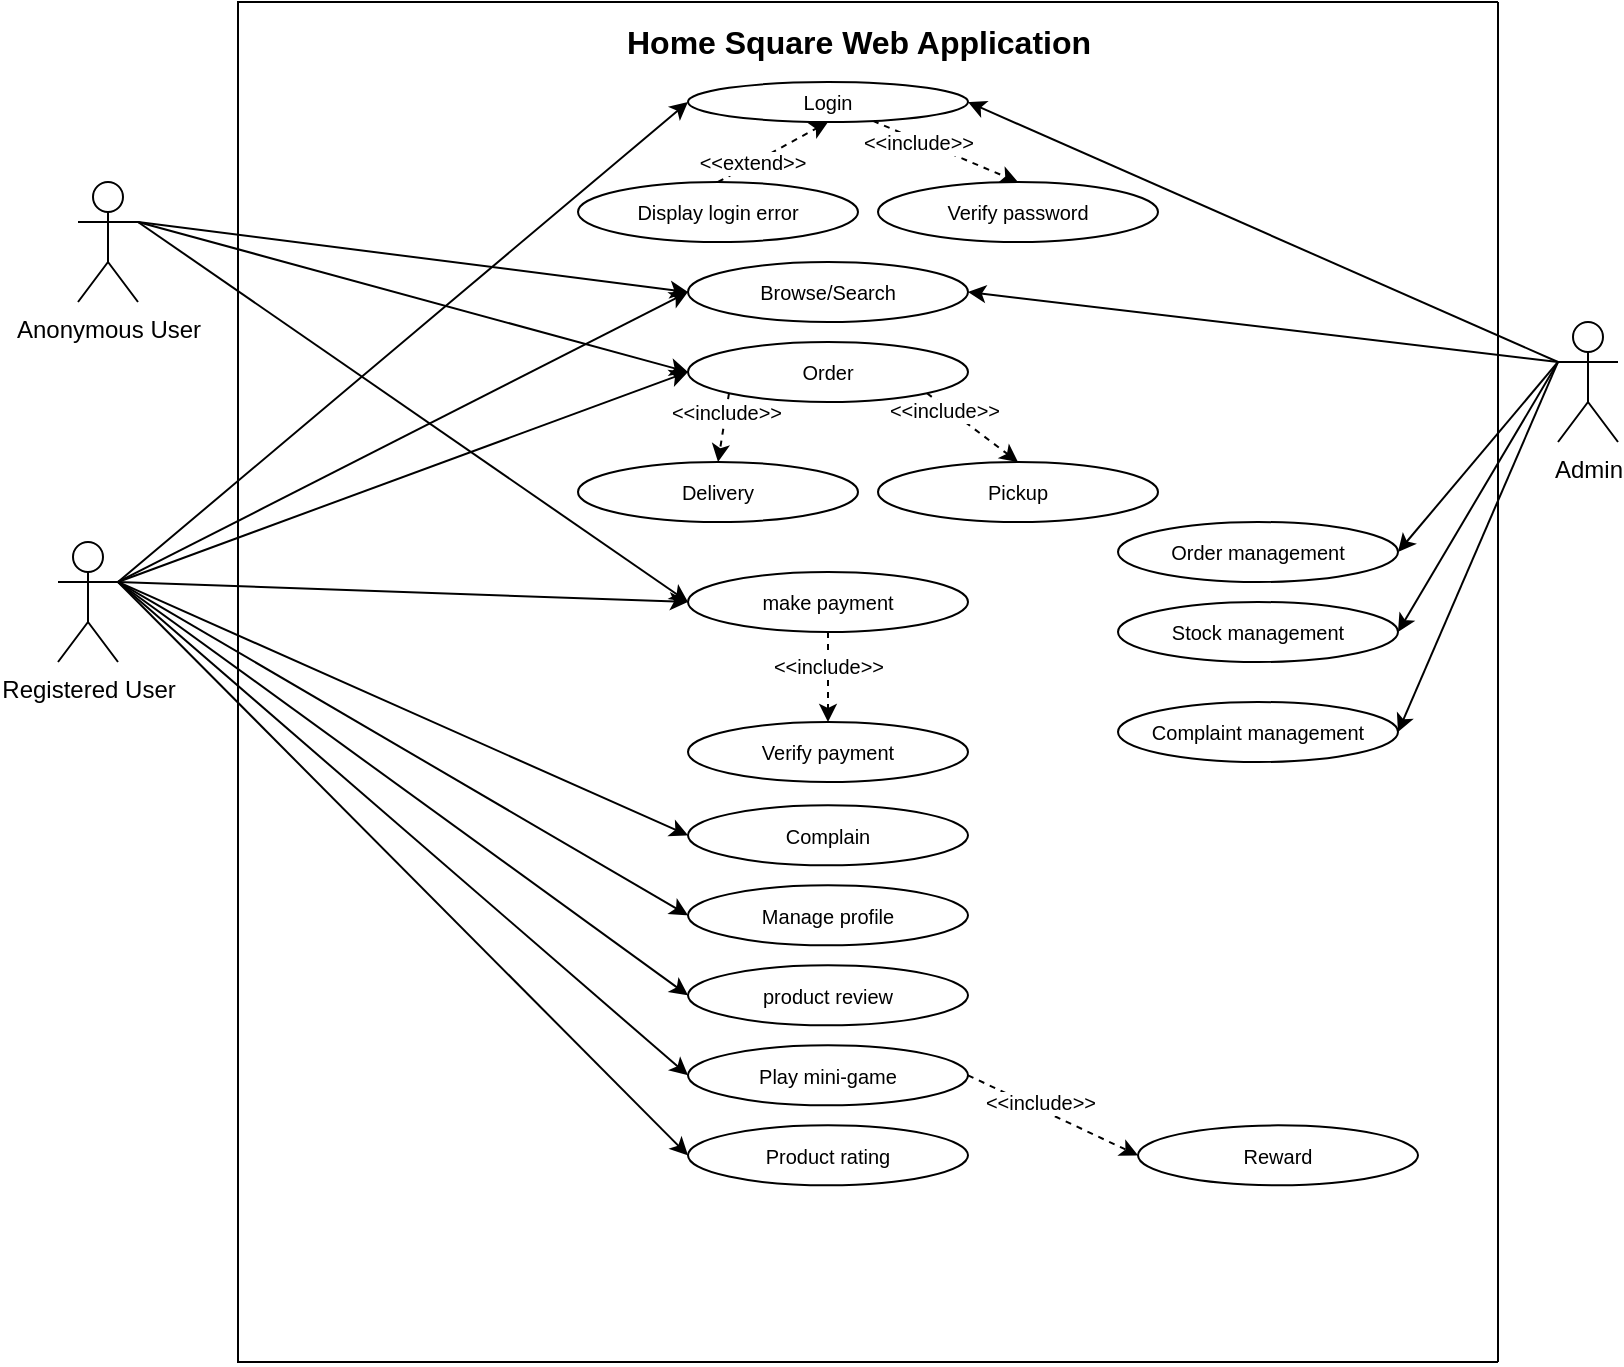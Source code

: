 <mxfile version="14.6.10" type="github">
  <diagram id="lDO1SkZu1mn5w61qTfaN" name="Page-1">
    <mxGraphModel dx="1422" dy="803" grid="1" gridSize="10" guides="1" tooltips="1" connect="1" arrows="1" fold="1" page="1" pageScale="1" pageWidth="850" pageHeight="1100" math="0" shadow="0">
      <root>
        <mxCell id="0" />
        <mxCell id="1" parent="0" />
        <mxCell id="CjYXlneHUwc7KOXOLkdy-26" style="edgeStyle=none;rounded=0;orthogonalLoop=1;jettySize=auto;html=1;exitX=1;exitY=0.333;exitDx=0;exitDy=0;exitPerimeter=0;entryX=0;entryY=0.5;entryDx=0;entryDy=0;fontSize=10;" edge="1" parent="1" source="CjYXlneHUwc7KOXOLkdy-1" target="CjYXlneHUwc7KOXOLkdy-24">
          <mxGeometry relative="1" as="geometry" />
        </mxCell>
        <mxCell id="CjYXlneHUwc7KOXOLkdy-29" style="edgeStyle=none;rounded=0;orthogonalLoop=1;jettySize=auto;html=1;exitX=1;exitY=0.333;exitDx=0;exitDy=0;exitPerimeter=0;entryX=0;entryY=0.5;entryDx=0;entryDy=0;fontSize=10;" edge="1" parent="1" source="CjYXlneHUwc7KOXOLkdy-1" target="CjYXlneHUwc7KOXOLkdy-28">
          <mxGeometry relative="1" as="geometry" />
        </mxCell>
        <mxCell id="CjYXlneHUwc7KOXOLkdy-32" style="edgeStyle=none;rounded=0;orthogonalLoop=1;jettySize=auto;html=1;exitX=1;exitY=0.333;exitDx=0;exitDy=0;exitPerimeter=0;entryX=0;entryY=0.5;entryDx=0;entryDy=0;fontSize=10;" edge="1" parent="1" source="CjYXlneHUwc7KOXOLkdy-1" target="CjYXlneHUwc7KOXOLkdy-31">
          <mxGeometry relative="1" as="geometry" />
        </mxCell>
        <mxCell id="CjYXlneHUwc7KOXOLkdy-1" value="Anonymous User" style="shape=umlActor;verticalLabelPosition=bottom;verticalAlign=top;html=1;outlineConnect=0;" vertex="1" parent="1">
          <mxGeometry x="50" y="90" width="30" height="60" as="geometry" />
        </mxCell>
        <mxCell id="CjYXlneHUwc7KOXOLkdy-13" style="rounded=0;orthogonalLoop=1;jettySize=auto;html=1;exitX=0;exitY=0.333;exitDx=0;exitDy=0;exitPerimeter=0;entryX=1;entryY=0.5;entryDx=0;entryDy=0;" edge="1" parent="1" source="CjYXlneHUwc7KOXOLkdy-4" target="CjYXlneHUwc7KOXOLkdy-11">
          <mxGeometry relative="1" as="geometry">
            <mxPoint x="570" y="120" as="targetPoint" />
          </mxGeometry>
        </mxCell>
        <mxCell id="CjYXlneHUwc7KOXOLkdy-27" style="edgeStyle=none;rounded=0;orthogonalLoop=1;jettySize=auto;html=1;exitX=0;exitY=0.333;exitDx=0;exitDy=0;exitPerimeter=0;entryX=1;entryY=0.5;entryDx=0;entryDy=0;fontSize=10;" edge="1" parent="1" source="CjYXlneHUwc7KOXOLkdy-4" target="CjYXlneHUwc7KOXOLkdy-24">
          <mxGeometry relative="1" as="geometry" />
        </mxCell>
        <mxCell id="CjYXlneHUwc7KOXOLkdy-45" style="edgeStyle=none;rounded=0;orthogonalLoop=1;jettySize=auto;html=1;exitX=0;exitY=0.333;exitDx=0;exitDy=0;exitPerimeter=0;entryX=1;entryY=0.5;entryDx=0;entryDy=0;fontSize=10;" edge="1" parent="1" source="CjYXlneHUwc7KOXOLkdy-4" target="CjYXlneHUwc7KOXOLkdy-44">
          <mxGeometry relative="1" as="geometry" />
        </mxCell>
        <mxCell id="CjYXlneHUwc7KOXOLkdy-63" style="edgeStyle=none;rounded=0;orthogonalLoop=1;jettySize=auto;html=1;exitX=0;exitY=0.333;exitDx=0;exitDy=0;exitPerimeter=0;entryX=1;entryY=0.5;entryDx=0;entryDy=0;fontSize=10;" edge="1" parent="1" source="CjYXlneHUwc7KOXOLkdy-4" target="CjYXlneHUwc7KOXOLkdy-62">
          <mxGeometry relative="1" as="geometry" />
        </mxCell>
        <mxCell id="CjYXlneHUwc7KOXOLkdy-65" style="edgeStyle=none;rounded=0;orthogonalLoop=1;jettySize=auto;html=1;exitX=0;exitY=0.333;exitDx=0;exitDy=0;exitPerimeter=0;entryX=1;entryY=0.5;entryDx=0;entryDy=0;fontSize=10;" edge="1" parent="1" source="CjYXlneHUwc7KOXOLkdy-4" target="CjYXlneHUwc7KOXOLkdy-64">
          <mxGeometry relative="1" as="geometry" />
        </mxCell>
        <mxCell id="CjYXlneHUwc7KOXOLkdy-4" value="Admin" style="shape=umlActor;verticalLabelPosition=bottom;verticalAlign=top;html=1;outlineConnect=0;" vertex="1" parent="1">
          <mxGeometry x="790" y="160" width="30" height="60" as="geometry" />
        </mxCell>
        <mxCell id="CjYXlneHUwc7KOXOLkdy-16" style="edgeStyle=none;rounded=0;orthogonalLoop=1;jettySize=auto;html=1;exitX=1;exitY=0.333;exitDx=0;exitDy=0;exitPerimeter=0;entryX=0;entryY=0.5;entryDx=0;entryDy=0;fontSize=16;" edge="1" parent="1" source="CjYXlneHUwc7KOXOLkdy-5" target="CjYXlneHUwc7KOXOLkdy-11">
          <mxGeometry relative="1" as="geometry" />
        </mxCell>
        <mxCell id="CjYXlneHUwc7KOXOLkdy-25" style="edgeStyle=none;rounded=0;orthogonalLoop=1;jettySize=auto;html=1;exitX=1;exitY=0.333;exitDx=0;exitDy=0;exitPerimeter=0;entryX=0;entryY=0.5;entryDx=0;entryDy=0;fontSize=10;" edge="1" parent="1" source="CjYXlneHUwc7KOXOLkdy-5" target="CjYXlneHUwc7KOXOLkdy-24">
          <mxGeometry relative="1" as="geometry" />
        </mxCell>
        <mxCell id="CjYXlneHUwc7KOXOLkdy-30" style="edgeStyle=none;rounded=0;orthogonalLoop=1;jettySize=auto;html=1;exitX=1;exitY=0.333;exitDx=0;exitDy=0;exitPerimeter=0;entryX=0;entryY=0.5;entryDx=0;entryDy=0;fontSize=10;" edge="1" parent="1" source="CjYXlneHUwc7KOXOLkdy-5" target="CjYXlneHUwc7KOXOLkdy-28">
          <mxGeometry relative="1" as="geometry" />
        </mxCell>
        <mxCell id="CjYXlneHUwc7KOXOLkdy-33" style="edgeStyle=none;rounded=0;orthogonalLoop=1;jettySize=auto;html=1;exitX=1;exitY=0.333;exitDx=0;exitDy=0;exitPerimeter=0;entryX=0;entryY=0.5;entryDx=0;entryDy=0;fontSize=10;" edge="1" parent="1" source="CjYXlneHUwc7KOXOLkdy-5" target="CjYXlneHUwc7KOXOLkdy-31">
          <mxGeometry relative="1" as="geometry" />
        </mxCell>
        <mxCell id="CjYXlneHUwc7KOXOLkdy-53" style="edgeStyle=none;rounded=0;orthogonalLoop=1;jettySize=auto;html=1;exitX=1;exitY=0.333;exitDx=0;exitDy=0;exitPerimeter=0;entryX=0;entryY=0.5;entryDx=0;entryDy=0;fontSize=12;" edge="1" parent="1" source="CjYXlneHUwc7KOXOLkdy-5" target="CjYXlneHUwc7KOXOLkdy-51">
          <mxGeometry relative="1" as="geometry" />
        </mxCell>
        <mxCell id="CjYXlneHUwc7KOXOLkdy-55" style="edgeStyle=none;rounded=0;orthogonalLoop=1;jettySize=auto;html=1;exitX=1;exitY=0.333;exitDx=0;exitDy=0;exitPerimeter=0;entryX=0;entryY=0.5;entryDx=0;entryDy=0;fontSize=12;" edge="1" parent="1" source="CjYXlneHUwc7KOXOLkdy-5" target="CjYXlneHUwc7KOXOLkdy-46">
          <mxGeometry relative="1" as="geometry" />
        </mxCell>
        <mxCell id="CjYXlneHUwc7KOXOLkdy-56" style="edgeStyle=none;rounded=0;orthogonalLoop=1;jettySize=auto;html=1;exitX=1;exitY=0.333;exitDx=0;exitDy=0;exitPerimeter=0;entryX=0;entryY=0.5;entryDx=0;entryDy=0;fontSize=12;" edge="1" parent="1" source="CjYXlneHUwc7KOXOLkdy-5" target="CjYXlneHUwc7KOXOLkdy-47">
          <mxGeometry relative="1" as="geometry" />
        </mxCell>
        <mxCell id="CjYXlneHUwc7KOXOLkdy-57" style="edgeStyle=none;rounded=0;orthogonalLoop=1;jettySize=auto;html=1;exitX=1;exitY=0.333;exitDx=0;exitDy=0;exitPerimeter=0;entryX=0;entryY=0.5;entryDx=0;entryDy=0;fontSize=12;" edge="1" parent="1" source="CjYXlneHUwc7KOXOLkdy-5" target="CjYXlneHUwc7KOXOLkdy-48">
          <mxGeometry relative="1" as="geometry" />
        </mxCell>
        <mxCell id="CjYXlneHUwc7KOXOLkdy-58" style="edgeStyle=none;rounded=0;orthogonalLoop=1;jettySize=auto;html=1;exitX=1;exitY=0.333;exitDx=0;exitDy=0;exitPerimeter=0;entryX=0;entryY=0.5;entryDx=0;entryDy=0;fontSize=12;" edge="1" parent="1" source="CjYXlneHUwc7KOXOLkdy-5" target="CjYXlneHUwc7KOXOLkdy-49">
          <mxGeometry relative="1" as="geometry" />
        </mxCell>
        <mxCell id="CjYXlneHUwc7KOXOLkdy-5" value="Registered User" style="shape=umlActor;verticalLabelPosition=bottom;verticalAlign=top;html=1;outlineConnect=0;" vertex="1" parent="1">
          <mxGeometry x="40" y="270" width="30" height="60" as="geometry" />
        </mxCell>
        <mxCell id="CjYXlneHUwc7KOXOLkdy-18" style="edgeStyle=none;rounded=0;orthogonalLoop=1;jettySize=auto;html=1;entryX=0.5;entryY=0;entryDx=0;entryDy=0;fontSize=16;dashed=1;" edge="1" parent="1" source="CjYXlneHUwc7KOXOLkdy-11" target="CjYXlneHUwc7KOXOLkdy-17">
          <mxGeometry relative="1" as="geometry" />
        </mxCell>
        <mxCell id="CjYXlneHUwc7KOXOLkdy-23" value="&amp;lt;&amp;lt;include&amp;gt;&amp;gt;" style="edgeLabel;html=1;align=center;verticalAlign=middle;resizable=0;points=[];fontSize=10;" vertex="1" connectable="0" parent="CjYXlneHUwc7KOXOLkdy-18">
          <mxGeometry x="-0.381" y="-1" relative="1" as="geometry">
            <mxPoint as="offset" />
          </mxGeometry>
        </mxCell>
        <mxCell id="CjYXlneHUwc7KOXOLkdy-11" value="Login" style="ellipse;whiteSpace=wrap;html=1;fontSize=10;" vertex="1" parent="1">
          <mxGeometry x="355" y="40" width="140" height="20" as="geometry" />
        </mxCell>
        <mxCell id="CjYXlneHUwc7KOXOLkdy-12" value="" style="endArrow=none;html=1;rounded=0;edgeStyle=orthogonalEdgeStyle;" edge="1" parent="1">
          <mxGeometry width="50" height="50" relative="1" as="geometry">
            <mxPoint x="760" y="640" as="sourcePoint" />
            <mxPoint x="760" y="680" as="targetPoint" />
            <Array as="points">
              <mxPoint x="760" />
              <mxPoint x="760" y="380" />
            </Array>
          </mxGeometry>
        </mxCell>
        <mxCell id="CjYXlneHUwc7KOXOLkdy-14" value="" style="endArrow=none;html=1;rounded=0;edgeStyle=orthogonalEdgeStyle;" edge="1" parent="1">
          <mxGeometry width="50" height="50" relative="1" as="geometry">
            <mxPoint x="760" as="sourcePoint" />
            <mxPoint x="760" y="680" as="targetPoint" />
            <Array as="points">
              <mxPoint x="130" />
            </Array>
          </mxGeometry>
        </mxCell>
        <mxCell id="CjYXlneHUwc7KOXOLkdy-15" value="Home Square Web Application" style="text;html=1;align=center;verticalAlign=middle;resizable=0;points=[];autosize=1;strokeColor=none;fontSize=16;fontStyle=1" vertex="1" parent="1">
          <mxGeometry x="315" y="10" width="250" height="20" as="geometry" />
        </mxCell>
        <mxCell id="CjYXlneHUwc7KOXOLkdy-17" value="Verify password" style="ellipse;whiteSpace=wrap;html=1;fontSize=10;" vertex="1" parent="1">
          <mxGeometry x="450" y="90" width="140" height="30" as="geometry" />
        </mxCell>
        <mxCell id="CjYXlneHUwc7KOXOLkdy-20" style="edgeStyle=none;rounded=0;orthogonalLoop=1;jettySize=auto;html=1;exitX=0.5;exitY=0;exitDx=0;exitDy=0;entryX=0.5;entryY=1;entryDx=0;entryDy=0;dashed=1;fontSize=16;" edge="1" parent="1" source="CjYXlneHUwc7KOXOLkdy-19" target="CjYXlneHUwc7KOXOLkdy-11">
          <mxGeometry relative="1" as="geometry" />
        </mxCell>
        <mxCell id="CjYXlneHUwc7KOXOLkdy-22" value="&amp;lt;&amp;lt;extend&amp;gt;&amp;gt;" style="edgeLabel;html=1;align=center;verticalAlign=middle;resizable=0;points=[];fontSize=10;" vertex="1" connectable="0" parent="CjYXlneHUwc7KOXOLkdy-20">
          <mxGeometry x="-0.384" y="1" relative="1" as="geometry">
            <mxPoint as="offset" />
          </mxGeometry>
        </mxCell>
        <mxCell id="CjYXlneHUwc7KOXOLkdy-19" value="Display login error" style="ellipse;whiteSpace=wrap;html=1;fontSize=10;" vertex="1" parent="1">
          <mxGeometry x="300" y="90" width="140" height="30" as="geometry" />
        </mxCell>
        <mxCell id="CjYXlneHUwc7KOXOLkdy-24" value="Browse/Search" style="ellipse;whiteSpace=wrap;html=1;fontSize=10;" vertex="1" parent="1">
          <mxGeometry x="355" y="130" width="140" height="30" as="geometry" />
        </mxCell>
        <mxCell id="CjYXlneHUwc7KOXOLkdy-39" style="edgeStyle=none;rounded=0;orthogonalLoop=1;jettySize=auto;html=1;exitX=0;exitY=1;exitDx=0;exitDy=0;entryX=0.5;entryY=0;entryDx=0;entryDy=0;dashed=1;fontSize=10;" edge="1" parent="1" source="CjYXlneHUwc7KOXOLkdy-28" target="CjYXlneHUwc7KOXOLkdy-38">
          <mxGeometry relative="1" as="geometry" />
        </mxCell>
        <mxCell id="CjYXlneHUwc7KOXOLkdy-42" value="&amp;lt;&amp;lt;include&amp;gt;&amp;gt;" style="edgeLabel;html=1;align=center;verticalAlign=middle;resizable=0;points=[];fontSize=10;" vertex="1" connectable="0" parent="CjYXlneHUwc7KOXOLkdy-39">
          <mxGeometry x="-0.485" relative="1" as="geometry">
            <mxPoint as="offset" />
          </mxGeometry>
        </mxCell>
        <mxCell id="CjYXlneHUwc7KOXOLkdy-40" style="edgeStyle=none;rounded=0;orthogonalLoop=1;jettySize=auto;html=1;exitX=1;exitY=1;exitDx=0;exitDy=0;entryX=0.5;entryY=0;entryDx=0;entryDy=0;dashed=1;fontSize=10;" edge="1" parent="1" source="CjYXlneHUwc7KOXOLkdy-28" target="CjYXlneHUwc7KOXOLkdy-37">
          <mxGeometry relative="1" as="geometry" />
        </mxCell>
        <mxCell id="CjYXlneHUwc7KOXOLkdy-43" value="&amp;lt;&amp;lt;include&amp;gt;&amp;gt;" style="edgeLabel;html=1;align=center;verticalAlign=middle;resizable=0;points=[];fontSize=10;" vertex="1" connectable="0" parent="CjYXlneHUwc7KOXOLkdy-40">
          <mxGeometry x="-0.605" y="-1" relative="1" as="geometry">
            <mxPoint as="offset" />
          </mxGeometry>
        </mxCell>
        <mxCell id="CjYXlneHUwc7KOXOLkdy-28" value="Order" style="ellipse;whiteSpace=wrap;html=1;fontSize=10;" vertex="1" parent="1">
          <mxGeometry x="355" y="170" width="140" height="30" as="geometry" />
        </mxCell>
        <mxCell id="CjYXlneHUwc7KOXOLkdy-35" style="edgeStyle=none;rounded=0;orthogonalLoop=1;jettySize=auto;html=1;exitX=0.5;exitY=1;exitDx=0;exitDy=0;fontSize=10;dashed=1;" edge="1" parent="1" source="CjYXlneHUwc7KOXOLkdy-31" target="CjYXlneHUwc7KOXOLkdy-34">
          <mxGeometry relative="1" as="geometry" />
        </mxCell>
        <mxCell id="CjYXlneHUwc7KOXOLkdy-36" value="&amp;lt;&amp;lt;include&amp;gt;&amp;gt;" style="edgeLabel;html=1;align=center;verticalAlign=middle;resizable=0;points=[];fontSize=10;" vertex="1" connectable="0" parent="CjYXlneHUwc7KOXOLkdy-35">
          <mxGeometry x="-0.369" relative="1" as="geometry">
            <mxPoint y="3" as="offset" />
          </mxGeometry>
        </mxCell>
        <mxCell id="CjYXlneHUwc7KOXOLkdy-31" value="make payment" style="ellipse;whiteSpace=wrap;html=1;fontSize=10;" vertex="1" parent="1">
          <mxGeometry x="355" y="285" width="140" height="30" as="geometry" />
        </mxCell>
        <mxCell id="CjYXlneHUwc7KOXOLkdy-34" value="Verify payment" style="ellipse;whiteSpace=wrap;html=1;fontSize=10;" vertex="1" parent="1">
          <mxGeometry x="355" y="360" width="140" height="30" as="geometry" />
        </mxCell>
        <mxCell id="CjYXlneHUwc7KOXOLkdy-37" value="Pickup" style="ellipse;whiteSpace=wrap;html=1;fontSize=10;" vertex="1" parent="1">
          <mxGeometry x="450" y="230" width="140" height="30" as="geometry" />
        </mxCell>
        <mxCell id="CjYXlneHUwc7KOXOLkdy-38" value="Delivery" style="ellipse;whiteSpace=wrap;html=1;fontSize=10;" vertex="1" parent="1">
          <mxGeometry x="300" y="230" width="140" height="30" as="geometry" />
        </mxCell>
        <mxCell id="CjYXlneHUwc7KOXOLkdy-44" value="Order management" style="ellipse;whiteSpace=wrap;html=1;fontSize=10;" vertex="1" parent="1">
          <mxGeometry x="570" y="260" width="140" height="30" as="geometry" />
        </mxCell>
        <mxCell id="CjYXlneHUwc7KOXOLkdy-46" value="Manage profile" style="ellipse;whiteSpace=wrap;html=1;fontSize=10;" vertex="1" parent="1">
          <mxGeometry x="355" y="441.68" width="140" height="30" as="geometry" />
        </mxCell>
        <mxCell id="CjYXlneHUwc7KOXOLkdy-47" value="product review" style="ellipse;whiteSpace=wrap;html=1;fontSize=10;" vertex="1" parent="1">
          <mxGeometry x="355" y="481.68" width="140" height="30" as="geometry" />
        </mxCell>
        <mxCell id="CjYXlneHUwc7KOXOLkdy-60" style="edgeStyle=none;rounded=0;orthogonalLoop=1;jettySize=auto;html=1;exitX=1;exitY=0.5;exitDx=0;exitDy=0;entryX=0;entryY=0.5;entryDx=0;entryDy=0;fontSize=12;dashed=1;" edge="1" parent="1" source="CjYXlneHUwc7KOXOLkdy-48" target="CjYXlneHUwc7KOXOLkdy-59">
          <mxGeometry relative="1" as="geometry" />
        </mxCell>
        <mxCell id="CjYXlneHUwc7KOXOLkdy-61" value="&amp;lt;&amp;lt;include&amp;gt;&amp;gt;" style="edgeLabel;html=1;align=center;verticalAlign=middle;resizable=0;points=[];fontSize=10;rotation=0;" vertex="1" connectable="0" parent="CjYXlneHUwc7KOXOLkdy-60">
          <mxGeometry x="-0.375" y="-2" relative="1" as="geometry">
            <mxPoint x="10" y="-1" as="offset" />
          </mxGeometry>
        </mxCell>
        <mxCell id="CjYXlneHUwc7KOXOLkdy-48" value="Play mini-game" style="ellipse;whiteSpace=wrap;html=1;fontSize=10;" vertex="1" parent="1">
          <mxGeometry x="355" y="521.68" width="140" height="30" as="geometry" />
        </mxCell>
        <mxCell id="CjYXlneHUwc7KOXOLkdy-49" value="Product rating" style="ellipse;whiteSpace=wrap;html=1;fontSize=10;" vertex="1" parent="1">
          <mxGeometry x="355" y="561.68" width="140" height="30" as="geometry" />
        </mxCell>
        <mxCell id="CjYXlneHUwc7KOXOLkdy-51" value="Complain" style="ellipse;whiteSpace=wrap;html=1;fontSize=10;" vertex="1" parent="1">
          <mxGeometry x="355" y="401.68" width="140" height="30" as="geometry" />
        </mxCell>
        <mxCell id="CjYXlneHUwc7KOXOLkdy-59" value="Reward" style="ellipse;whiteSpace=wrap;html=1;fontSize=10;" vertex="1" parent="1">
          <mxGeometry x="580" y="561.68" width="140" height="30" as="geometry" />
        </mxCell>
        <mxCell id="CjYXlneHUwc7KOXOLkdy-62" value="Complaint management" style="ellipse;whiteSpace=wrap;html=1;fontSize=10;" vertex="1" parent="1">
          <mxGeometry x="570" y="350" width="140" height="30" as="geometry" />
        </mxCell>
        <mxCell id="CjYXlneHUwc7KOXOLkdy-64" value="Stock management" style="ellipse;whiteSpace=wrap;html=1;fontSize=10;" vertex="1" parent="1">
          <mxGeometry x="570" y="300" width="140" height="30" as="geometry" />
        </mxCell>
      </root>
    </mxGraphModel>
  </diagram>
</mxfile>
